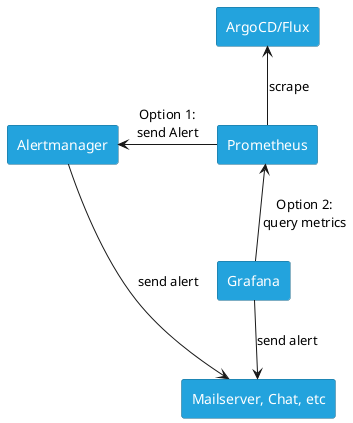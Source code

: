 @startuml

!define CLOUDOGU_BLUE #23a3dd
!define CLOUDOGU_GRAY #878787
!define CLOUDOGU_GREEN #b8cd08
!define CLOUDOGU_TURQOUISE #67c1be

!define COLOR_ABOVE_TRANSPARENT_BACKGROUND BLACK

skinparam backgroundcolor WHITE
'skinparam backgroundcolor TRANSPARENT


rectangle "ArgoCD/Flux" as argocd

together {
    rectangle "Prometheus" as prometheus
    rectangle "Grafana" as grafana
    rectangle "Mailserver, Chat, etc" as msg
}
rectangle "Alertmanager" as alertmanager

argocd <-- prometheus : scrape
prometheus <-- grafana: Option 2:\nquery metrics
alertmanager <- prometheus : Option 1:\nsend Alert
grafana --> msg : send alert
alertmanager -> msg : send alert



skinparam arrow {
    Color COLOR_ABOVE_TRANSPARENT_BACKGROUND
    FontColor COLOR_ABOVE_TRANSPARENT_BACKGROUND
}

skinparam actor {
    BackgroundColor CLOUDOGU_BLUE
    BorderColor #16688d
    FontColor COLOR_ABOVE_TRANSPARENT_BACKGROUND
}

skinparam rectangle {
    BackgroundColor CLOUDOGU_BLUE
    BorderColor #16688d
    FontColor WHITE
}

skinparam rectangle<<Git>> {
    BackgroundColor CLOUDOGU_GREEN
    BorderColor CLOUDOGU_GRAY
    FontColor WHITE
    stereotypeFontColor Transparent
}

skinparam interface {
    BackgroundColor WHITE
    BorderColor #16688d
}

skinparam note {
    BackgroundColor TRANSPARENT
    FontColor COLOR_ABOVE_TRANSPARENT_BACKGROUND
    BorderColor #16688d
    BorderThickness 2
}

skinparam legend {
    BackgroundColor WHITE
    BorderColor #16688d
}

@enduml

